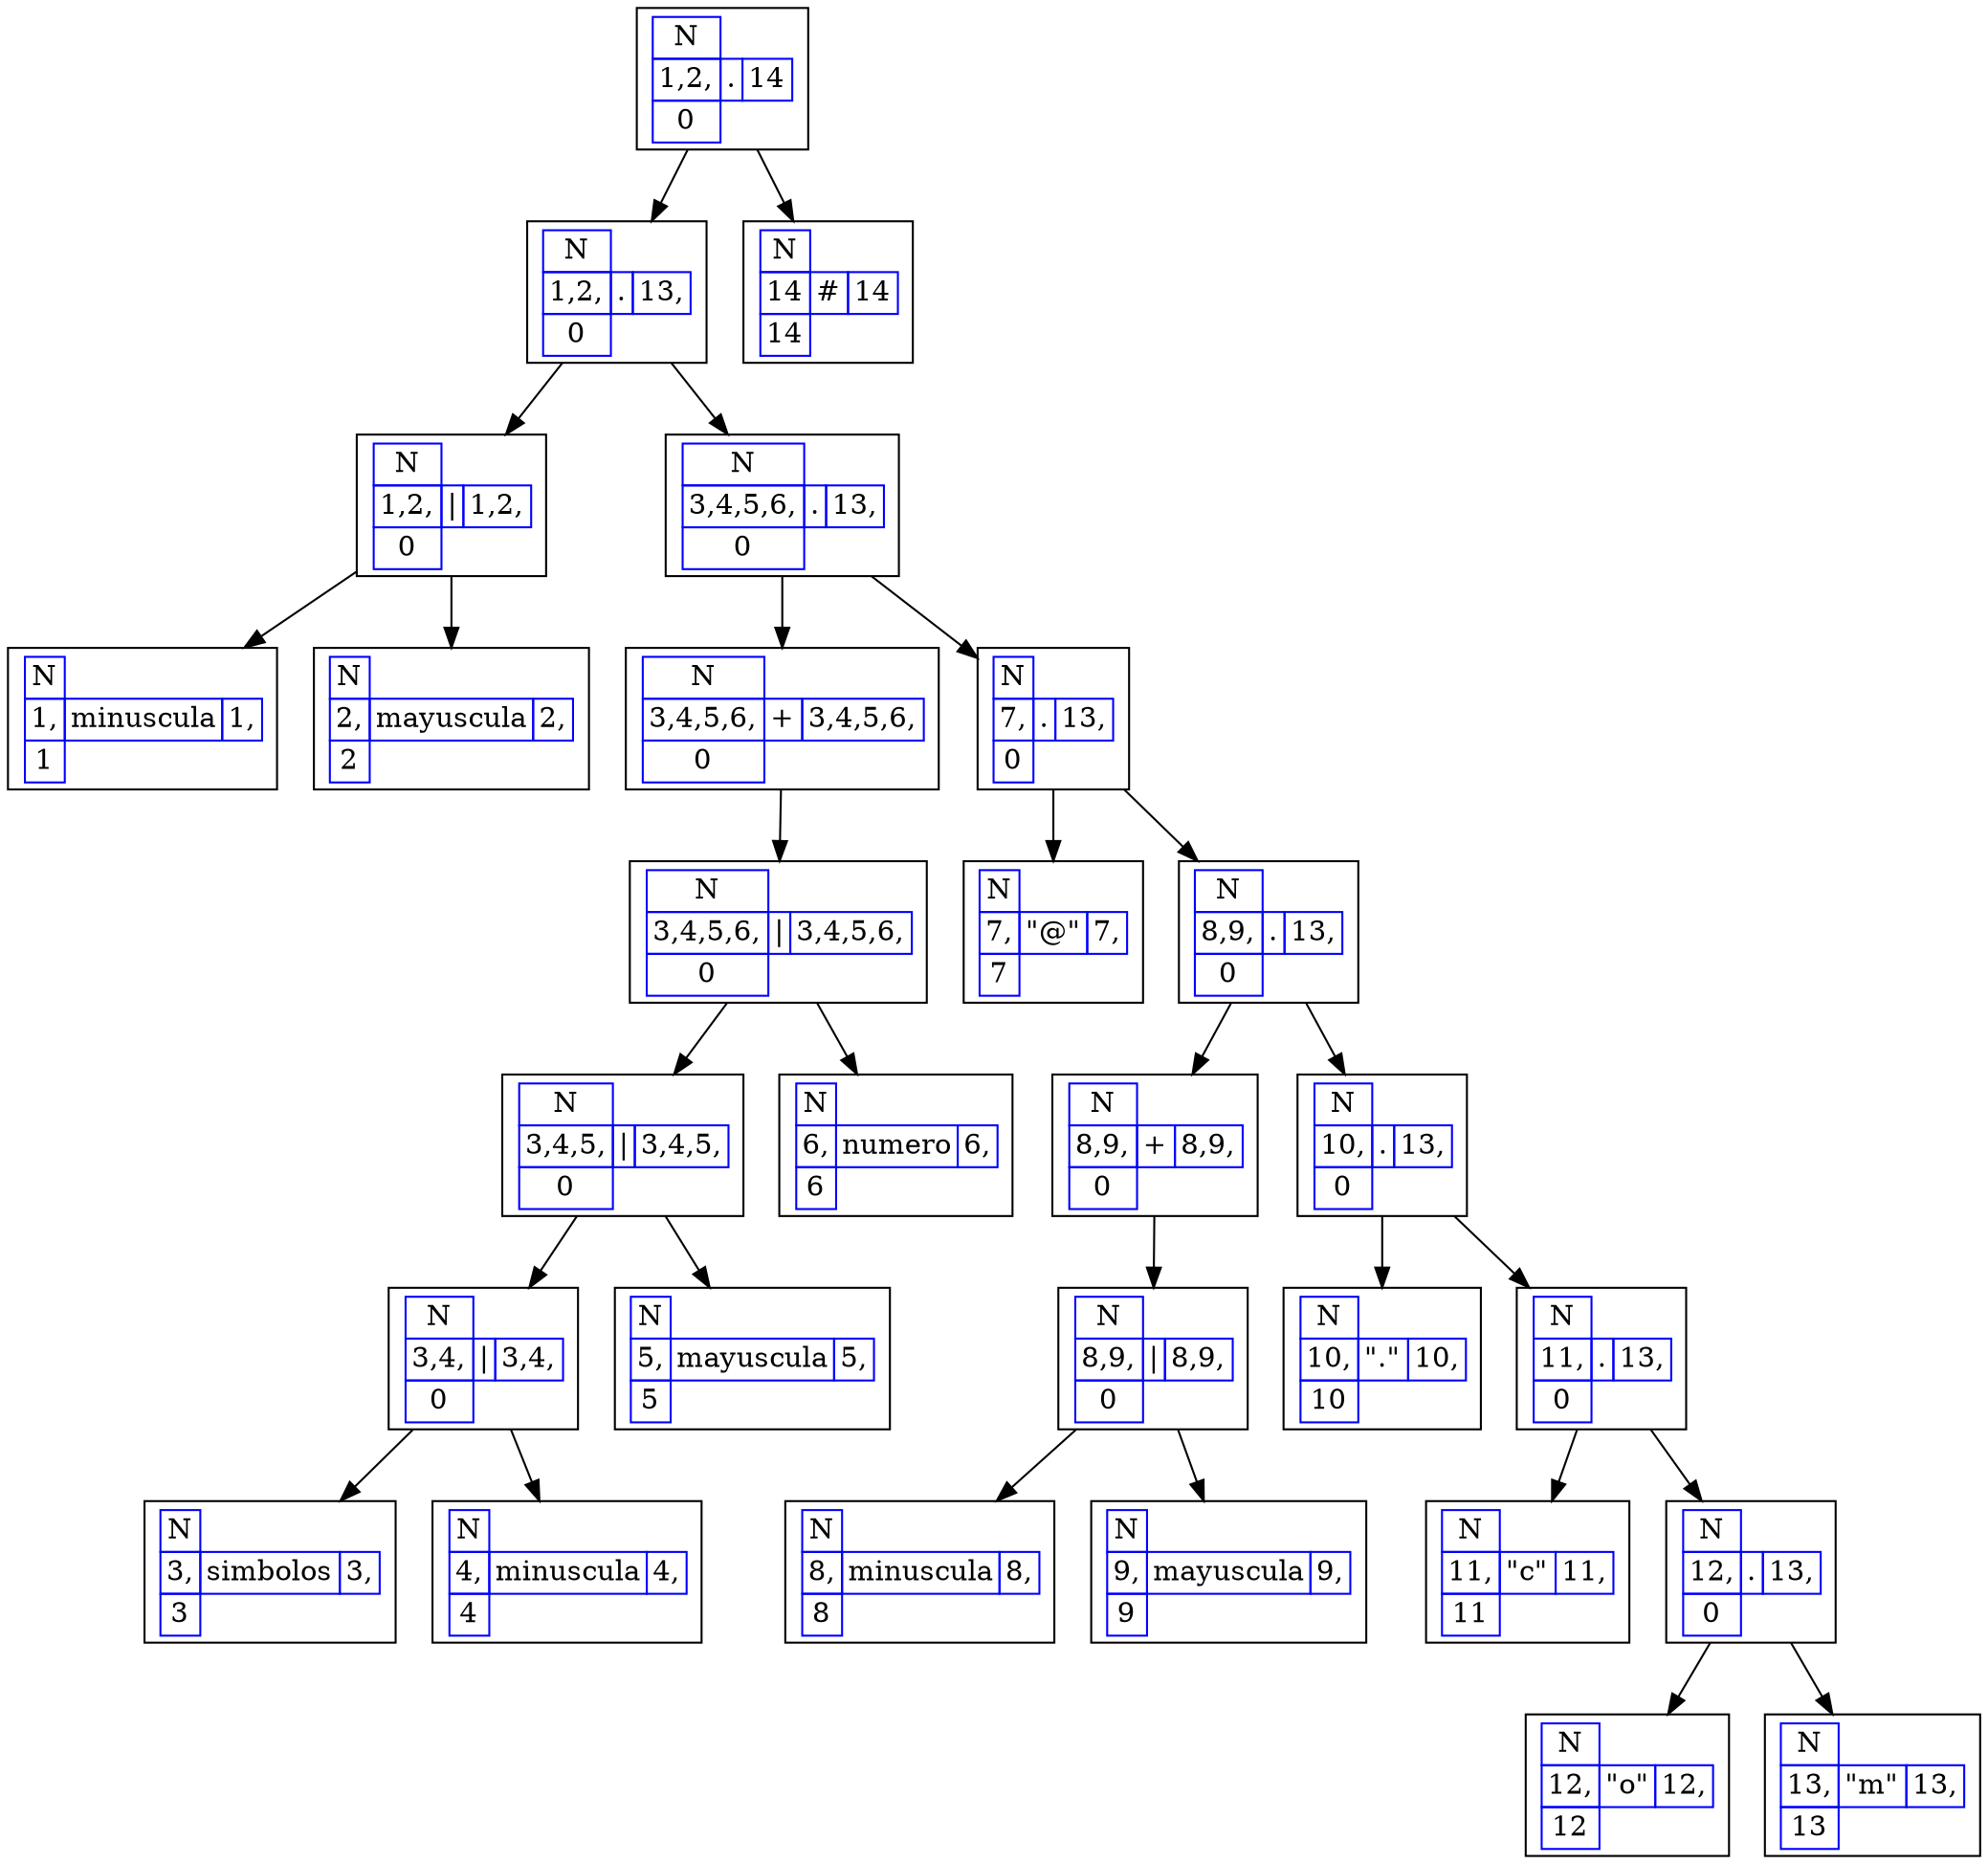 digraph G{
rankdir=UD
node[shape=box]
concentrate=true
nodo29[label=<
<table border='0' cellborder='1' color='blue' cellspacing='0'>
<tr><td>N</td></tr>
<tr><td>1,2,</td><td>.</td><td>14</td></tr>
<tr><td>0</td></tr>
</table>
>];
nodo27[label=<
<table border='0' cellborder='1' color='blue' cellspacing='0'>
<tr><td>N</td></tr>
<tr><td>1,2,</td><td>.</td><td>13,</td></tr>
<tr><td>0</td></tr>
</table>
>];
nodo3[label=<
<table border='0' cellborder='1' color='blue' cellspacing='0'>
<tr><td>N</td></tr>
<tr><td>1,2,</td><td>|</td><td>1,2,</td></tr>
<tr><td>0</td></tr>
</table>
>];
nodo1[label=<
<table border='0' cellborder='1' color='blue' cellspacing='0'>
<tr><td>N</td></tr>
<tr><td>1,</td><td>minuscula</td><td>1,</td></tr>
<tr><td>1</td></tr>
</table>
>];
nodo3->nodo1
nodo2[label=<
<table border='0' cellborder='1' color='blue' cellspacing='0'>
<tr><td>N</td></tr>
<tr><td>2,</td><td>mayuscula</td><td>2,</td></tr>
<tr><td>2</td></tr>
</table>
>];
nodo3->nodo2
nodo27->nodo3
nodo26[label=<
<table border='0' cellborder='1' color='blue' cellspacing='0'>
<tr><td>N</td></tr>
<tr><td>3,4,5,6,</td><td>.</td><td>13,</td></tr>
<tr><td>0</td></tr>
</table>
>];
nodo11[label=<
<table border='0' cellborder='1' color='blue' cellspacing='0'>
<tr><td>N</td></tr>
<tr><td>3,4,5,6,</td><td>+</td><td>3,4,5,6,</td></tr>
<tr><td>0</td></tr>
</table>
>];
nodo10[label=<
<table border='0' cellborder='1' color='blue' cellspacing='0'>
<tr><td>N</td></tr>
<tr><td>3,4,5,6,</td><td>|</td><td>3,4,5,6,</td></tr>
<tr><td>0</td></tr>
</table>
>];
nodo8[label=<
<table border='0' cellborder='1' color='blue' cellspacing='0'>
<tr><td>N</td></tr>
<tr><td>3,4,5,</td><td>|</td><td>3,4,5,</td></tr>
<tr><td>0</td></tr>
</table>
>];
nodo6[label=<
<table border='0' cellborder='1' color='blue' cellspacing='0'>
<tr><td>N</td></tr>
<tr><td>3,4,</td><td>|</td><td>3,4,</td></tr>
<tr><td>0</td></tr>
</table>
>];
nodo4[label=<
<table border='0' cellborder='1' color='blue' cellspacing='0'>
<tr><td>N</td></tr>
<tr><td>3,</td><td>simbolos</td><td>3,</td></tr>
<tr><td>3</td></tr>
</table>
>];
nodo6->nodo4
nodo5[label=<
<table border='0' cellborder='1' color='blue' cellspacing='0'>
<tr><td>N</td></tr>
<tr><td>4,</td><td>minuscula</td><td>4,</td></tr>
<tr><td>4</td></tr>
</table>
>];
nodo6->nodo5
nodo8->nodo6
nodo7[label=<
<table border='0' cellborder='1' color='blue' cellspacing='0'>
<tr><td>N</td></tr>
<tr><td>5,</td><td>mayuscula</td><td>5,</td></tr>
<tr><td>5</td></tr>
</table>
>];
nodo8->nodo7
nodo10->nodo8
nodo9[label=<
<table border='0' cellborder='1' color='blue' cellspacing='0'>
<tr><td>N</td></tr>
<tr><td>6,</td><td>numero</td><td>6,</td></tr>
<tr><td>6</td></tr>
</table>
>];
nodo10->nodo9
nodo11->nodo10
nodo26->nodo11
nodo25[label=<
<table border='0' cellborder='1' color='blue' cellspacing='0'>
<tr><td>N</td></tr>
<tr><td>7,</td><td>.</td><td>13,</td></tr>
<tr><td>0</td></tr>
</table>
>];
nodo12[label=<
<table border='0' cellborder='1' color='blue' cellspacing='0'>
<tr><td>N</td></tr>
<tr><td>7,</td><td>"@"</td><td>7,</td></tr>
<tr><td>7</td></tr>
</table>
>];
nodo25->nodo12
nodo24[label=<
<table border='0' cellborder='1' color='blue' cellspacing='0'>
<tr><td>N</td></tr>
<tr><td>8,9,</td><td>.</td><td>13,</td></tr>
<tr><td>0</td></tr>
</table>
>];
nodo16[label=<
<table border='0' cellborder='1' color='blue' cellspacing='0'>
<tr><td>N</td></tr>
<tr><td>8,9,</td><td>+</td><td>8,9,</td></tr>
<tr><td>0</td></tr>
</table>
>];
nodo15[label=<
<table border='0' cellborder='1' color='blue' cellspacing='0'>
<tr><td>N</td></tr>
<tr><td>8,9,</td><td>|</td><td>8,9,</td></tr>
<tr><td>0</td></tr>
</table>
>];
nodo13[label=<
<table border='0' cellborder='1' color='blue' cellspacing='0'>
<tr><td>N</td></tr>
<tr><td>8,</td><td>minuscula</td><td>8,</td></tr>
<tr><td>8</td></tr>
</table>
>];
nodo15->nodo13
nodo14[label=<
<table border='0' cellborder='1' color='blue' cellspacing='0'>
<tr><td>N</td></tr>
<tr><td>9,</td><td>mayuscula</td><td>9,</td></tr>
<tr><td>9</td></tr>
</table>
>];
nodo15->nodo14
nodo16->nodo15
nodo24->nodo16
nodo23[label=<
<table border='0' cellborder='1' color='blue' cellspacing='0'>
<tr><td>N</td></tr>
<tr><td>10,</td><td>.</td><td>13,</td></tr>
<tr><td>0</td></tr>
</table>
>];
nodo17[label=<
<table border='0' cellborder='1' color='blue' cellspacing='0'>
<tr><td>N</td></tr>
<tr><td>10,</td><td>"."</td><td>10,</td></tr>
<tr><td>10</td></tr>
</table>
>];
nodo23->nodo17
nodo22[label=<
<table border='0' cellborder='1' color='blue' cellspacing='0'>
<tr><td>N</td></tr>
<tr><td>11,</td><td>.</td><td>13,</td></tr>
<tr><td>0</td></tr>
</table>
>];
nodo18[label=<
<table border='0' cellborder='1' color='blue' cellspacing='0'>
<tr><td>N</td></tr>
<tr><td>11,</td><td>"c"</td><td>11,</td></tr>
<tr><td>11</td></tr>
</table>
>];
nodo22->nodo18
nodo21[label=<
<table border='0' cellborder='1' color='blue' cellspacing='0'>
<tr><td>N</td></tr>
<tr><td>12,</td><td>.</td><td>13,</td></tr>
<tr><td>0</td></tr>
</table>
>];
nodo19[label=<
<table border='0' cellborder='1' color='blue' cellspacing='0'>
<tr><td>N</td></tr>
<tr><td>12,</td><td>"o"</td><td>12,</td></tr>
<tr><td>12</td></tr>
</table>
>];
nodo21->nodo19
nodo20[label=<
<table border='0' cellborder='1' color='blue' cellspacing='0'>
<tr><td>N</td></tr>
<tr><td>13,</td><td>"m"</td><td>13,</td></tr>
<tr><td>13</td></tr>
</table>
>];
nodo21->nodo20
nodo22->nodo21
nodo23->nodo22
nodo24->nodo23
nodo25->nodo24
nodo26->nodo25
nodo27->nodo26
nodo29->nodo27
nodo28[label=<
<table border='0' cellborder='1' color='blue' cellspacing='0'>
<tr><td>N</td></tr>
<tr><td>14</td><td>#</td><td>14</td></tr>
<tr><td>14</td></tr>
</table>
>];
nodo29->nodo28

}
